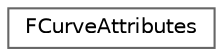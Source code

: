 digraph "Graphical Class Hierarchy"
{
 // INTERACTIVE_SVG=YES
 // LATEX_PDF_SIZE
  bgcolor="transparent";
  edge [fontname=Helvetica,fontsize=10,labelfontname=Helvetica,labelfontsize=10];
  node [fontname=Helvetica,fontsize=10,shape=box,height=0.2,width=0.4];
  rankdir="LR";
  Node0 [id="Node000000",label="FCurveAttributes",height=0.2,width=0.4,color="grey40", fillcolor="white", style="filled",URL="$dc/d8f/structFCurveAttributes.html",tooltip="Method of interpolation between this key and the next."];
}
